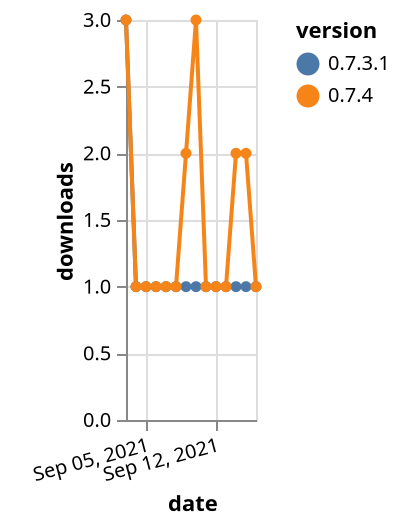 {"$schema": "https://vega.github.io/schema/vega-lite/v5.json", "description": "A simple bar chart with embedded data.", "data": {"values": [{"date": "2021-09-03", "total": 125, "delta": 3, "version": "0.7.3.1"}, {"date": "2021-09-04", "total": 126, "delta": 1, "version": "0.7.3.1"}, {"date": "2021-09-05", "total": 127, "delta": 1, "version": "0.7.3.1"}, {"date": "2021-09-06", "total": 128, "delta": 1, "version": "0.7.3.1"}, {"date": "2021-09-07", "total": 129, "delta": 1, "version": "0.7.3.1"}, {"date": "2021-09-08", "total": 130, "delta": 1, "version": "0.7.3.1"}, {"date": "2021-09-09", "total": 131, "delta": 1, "version": "0.7.3.1"}, {"date": "2021-09-10", "total": 132, "delta": 1, "version": "0.7.3.1"}, {"date": "2021-09-11", "total": 133, "delta": 1, "version": "0.7.3.1"}, {"date": "2021-09-12", "total": 134, "delta": 1, "version": "0.7.3.1"}, {"date": "2021-09-13", "total": 135, "delta": 1, "version": "0.7.3.1"}, {"date": "2021-09-14", "total": 136, "delta": 1, "version": "0.7.3.1"}, {"date": "2021-09-15", "total": 137, "delta": 1, "version": "0.7.3.1"}, {"date": "2021-09-16", "total": 138, "delta": 1, "version": "0.7.3.1"}, {"date": "2021-09-03", "total": 66, "delta": 3, "version": "0.7.4"}, {"date": "2021-09-04", "total": 67, "delta": 1, "version": "0.7.4"}, {"date": "2021-09-05", "total": 68, "delta": 1, "version": "0.7.4"}, {"date": "2021-09-06", "total": 69, "delta": 1, "version": "0.7.4"}, {"date": "2021-09-07", "total": 70, "delta": 1, "version": "0.7.4"}, {"date": "2021-09-08", "total": 71, "delta": 1, "version": "0.7.4"}, {"date": "2021-09-09", "total": 73, "delta": 2, "version": "0.7.4"}, {"date": "2021-09-10", "total": 76, "delta": 3, "version": "0.7.4"}, {"date": "2021-09-11", "total": 77, "delta": 1, "version": "0.7.4"}, {"date": "2021-09-12", "total": 78, "delta": 1, "version": "0.7.4"}, {"date": "2021-09-13", "total": 79, "delta": 1, "version": "0.7.4"}, {"date": "2021-09-14", "total": 81, "delta": 2, "version": "0.7.4"}, {"date": "2021-09-15", "total": 83, "delta": 2, "version": "0.7.4"}, {"date": "2021-09-16", "total": 84, "delta": 1, "version": "0.7.4"}]}, "width": "container", "mark": {"type": "line", "point": {"filled": true}}, "encoding": {"x": {"field": "date", "type": "temporal", "timeUnit": "yearmonthdate", "title": "date", "axis": {"labelAngle": -15}}, "y": {"field": "delta", "type": "quantitative", "title": "downloads"}, "color": {"field": "version", "type": "nominal"}, "tooltip": {"field": "delta"}}}